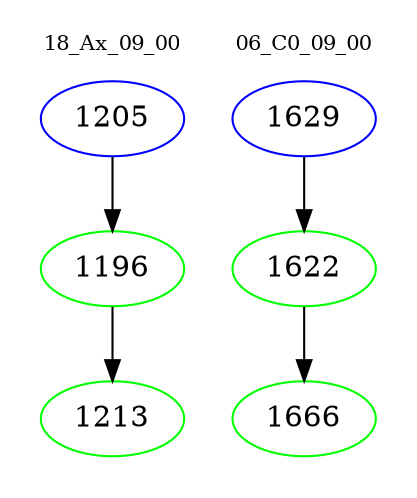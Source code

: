 digraph{
subgraph cluster_0 {
color = white
label = "18_Ax_09_00";
fontsize=10;
T0_1205 [label="1205", color="blue"]
T0_1205 -> T0_1196 [color="black"]
T0_1196 [label="1196", color="green"]
T0_1196 -> T0_1213 [color="black"]
T0_1213 [label="1213", color="green"]
}
subgraph cluster_1 {
color = white
label = "06_C0_09_00";
fontsize=10;
T1_1629 [label="1629", color="blue"]
T1_1629 -> T1_1622 [color="black"]
T1_1622 [label="1622", color="green"]
T1_1622 -> T1_1666 [color="black"]
T1_1666 [label="1666", color="green"]
}
}
